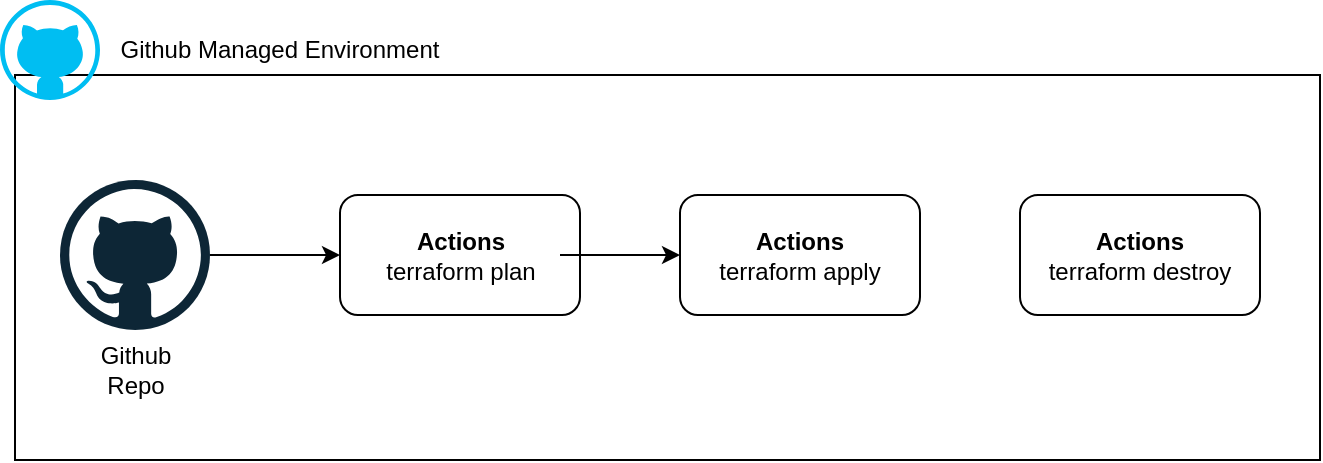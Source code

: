 <mxfile version="22.1.21" type="device">
  <diagram name="Page-1" id="rhBoVrnCfaDdI42P0tf9">
    <mxGraphModel dx="954" dy="674" grid="0" gridSize="10" guides="1" tooltips="1" connect="1" arrows="1" fold="1" page="1" pageScale="1" pageWidth="827" pageHeight="1169" math="0" shadow="0">
      <root>
        <mxCell id="0" />
        <mxCell id="1" parent="0" />
        <mxCell id="bhb2pXB_bHwz2wUfJVtS-10" value="" style="rounded=0;whiteSpace=wrap;html=1;" vertex="1" parent="1">
          <mxGeometry x="47.5" y="67.5" width="652.5" height="192.5" as="geometry" />
        </mxCell>
        <mxCell id="bhb2pXB_bHwz2wUfJVtS-4" style="edgeStyle=orthogonalEdgeStyle;rounded=0;orthogonalLoop=1;jettySize=auto;html=1;" edge="1" parent="1" source="bhb2pXB_bHwz2wUfJVtS-1" target="bhb2pXB_bHwz2wUfJVtS-5">
          <mxGeometry relative="1" as="geometry">
            <mxPoint x="240" y="157.5" as="targetPoint" />
          </mxGeometry>
        </mxCell>
        <mxCell id="bhb2pXB_bHwz2wUfJVtS-1" value="" style="dashed=0;outlineConnect=0;html=1;align=center;labelPosition=center;verticalLabelPosition=bottom;verticalAlign=top;shape=mxgraph.weblogos.github" vertex="1" parent="1">
          <mxGeometry x="70" y="120" width="75" height="75" as="geometry" />
        </mxCell>
        <mxCell id="bhb2pXB_bHwz2wUfJVtS-2" value="Github Repo" style="text;html=1;strokeColor=none;fillColor=none;align=center;verticalAlign=middle;whiteSpace=wrap;rounded=0;" vertex="1" parent="1">
          <mxGeometry x="77.5" y="200" width="60" height="30" as="geometry" />
        </mxCell>
        <mxCell id="bhb2pXB_bHwz2wUfJVtS-5" value="" style="rounded=1;whiteSpace=wrap;html=1;" vertex="1" parent="1">
          <mxGeometry x="210" y="127.5" width="120" height="60" as="geometry" />
        </mxCell>
        <mxCell id="bhb2pXB_bHwz2wUfJVtS-8" style="edgeStyle=orthogonalEdgeStyle;rounded=0;orthogonalLoop=1;jettySize=auto;html=1;entryX=0;entryY=0.5;entryDx=0;entryDy=0;" edge="1" parent="1" source="bhb2pXB_bHwz2wUfJVtS-6" target="bhb2pXB_bHwz2wUfJVtS-7">
          <mxGeometry relative="1" as="geometry" />
        </mxCell>
        <mxCell id="bhb2pXB_bHwz2wUfJVtS-6" value="&lt;b&gt;Actions&lt;/b&gt;&lt;br&gt;terraform plan" style="text;html=1;align=center;verticalAlign=middle;resizable=0;points=[];autosize=1;strokeColor=none;fillColor=none;" vertex="1" parent="1">
          <mxGeometry x="220" y="137.5" width="100" height="40" as="geometry" />
        </mxCell>
        <mxCell id="bhb2pXB_bHwz2wUfJVtS-7" value="&lt;b style=&quot;border-color: var(--border-color);&quot;&gt;Actions&lt;/b&gt;&lt;br style=&quot;border-color: var(--border-color);&quot;&gt;terraform apply" style="rounded=1;whiteSpace=wrap;html=1;" vertex="1" parent="1">
          <mxGeometry x="380" y="127.5" width="120" height="60" as="geometry" />
        </mxCell>
        <mxCell id="bhb2pXB_bHwz2wUfJVtS-9" value="&lt;b style=&quot;border-color: var(--border-color);&quot;&gt;Actions&lt;/b&gt;&lt;br style=&quot;border-color: var(--border-color);&quot;&gt;terraform destroy" style="rounded=1;whiteSpace=wrap;html=1;" vertex="1" parent="1">
          <mxGeometry x="550" y="127.5" width="120" height="60" as="geometry" />
        </mxCell>
        <mxCell id="bhb2pXB_bHwz2wUfJVtS-11" value="" style="verticalLabelPosition=bottom;html=1;verticalAlign=top;align=center;strokeColor=none;fillColor=#00BEF2;shape=mxgraph.azure.github_code;pointerEvents=1;" vertex="1" parent="1">
          <mxGeometry x="40" y="30" width="50" height="50" as="geometry" />
        </mxCell>
        <mxCell id="bhb2pXB_bHwz2wUfJVtS-12" value="Github Managed Environment" style="text;html=1;strokeColor=none;fillColor=none;align=center;verticalAlign=middle;whiteSpace=wrap;rounded=0;" vertex="1" parent="1">
          <mxGeometry x="90" y="40" width="180" height="30" as="geometry" />
        </mxCell>
      </root>
    </mxGraphModel>
  </diagram>
</mxfile>
